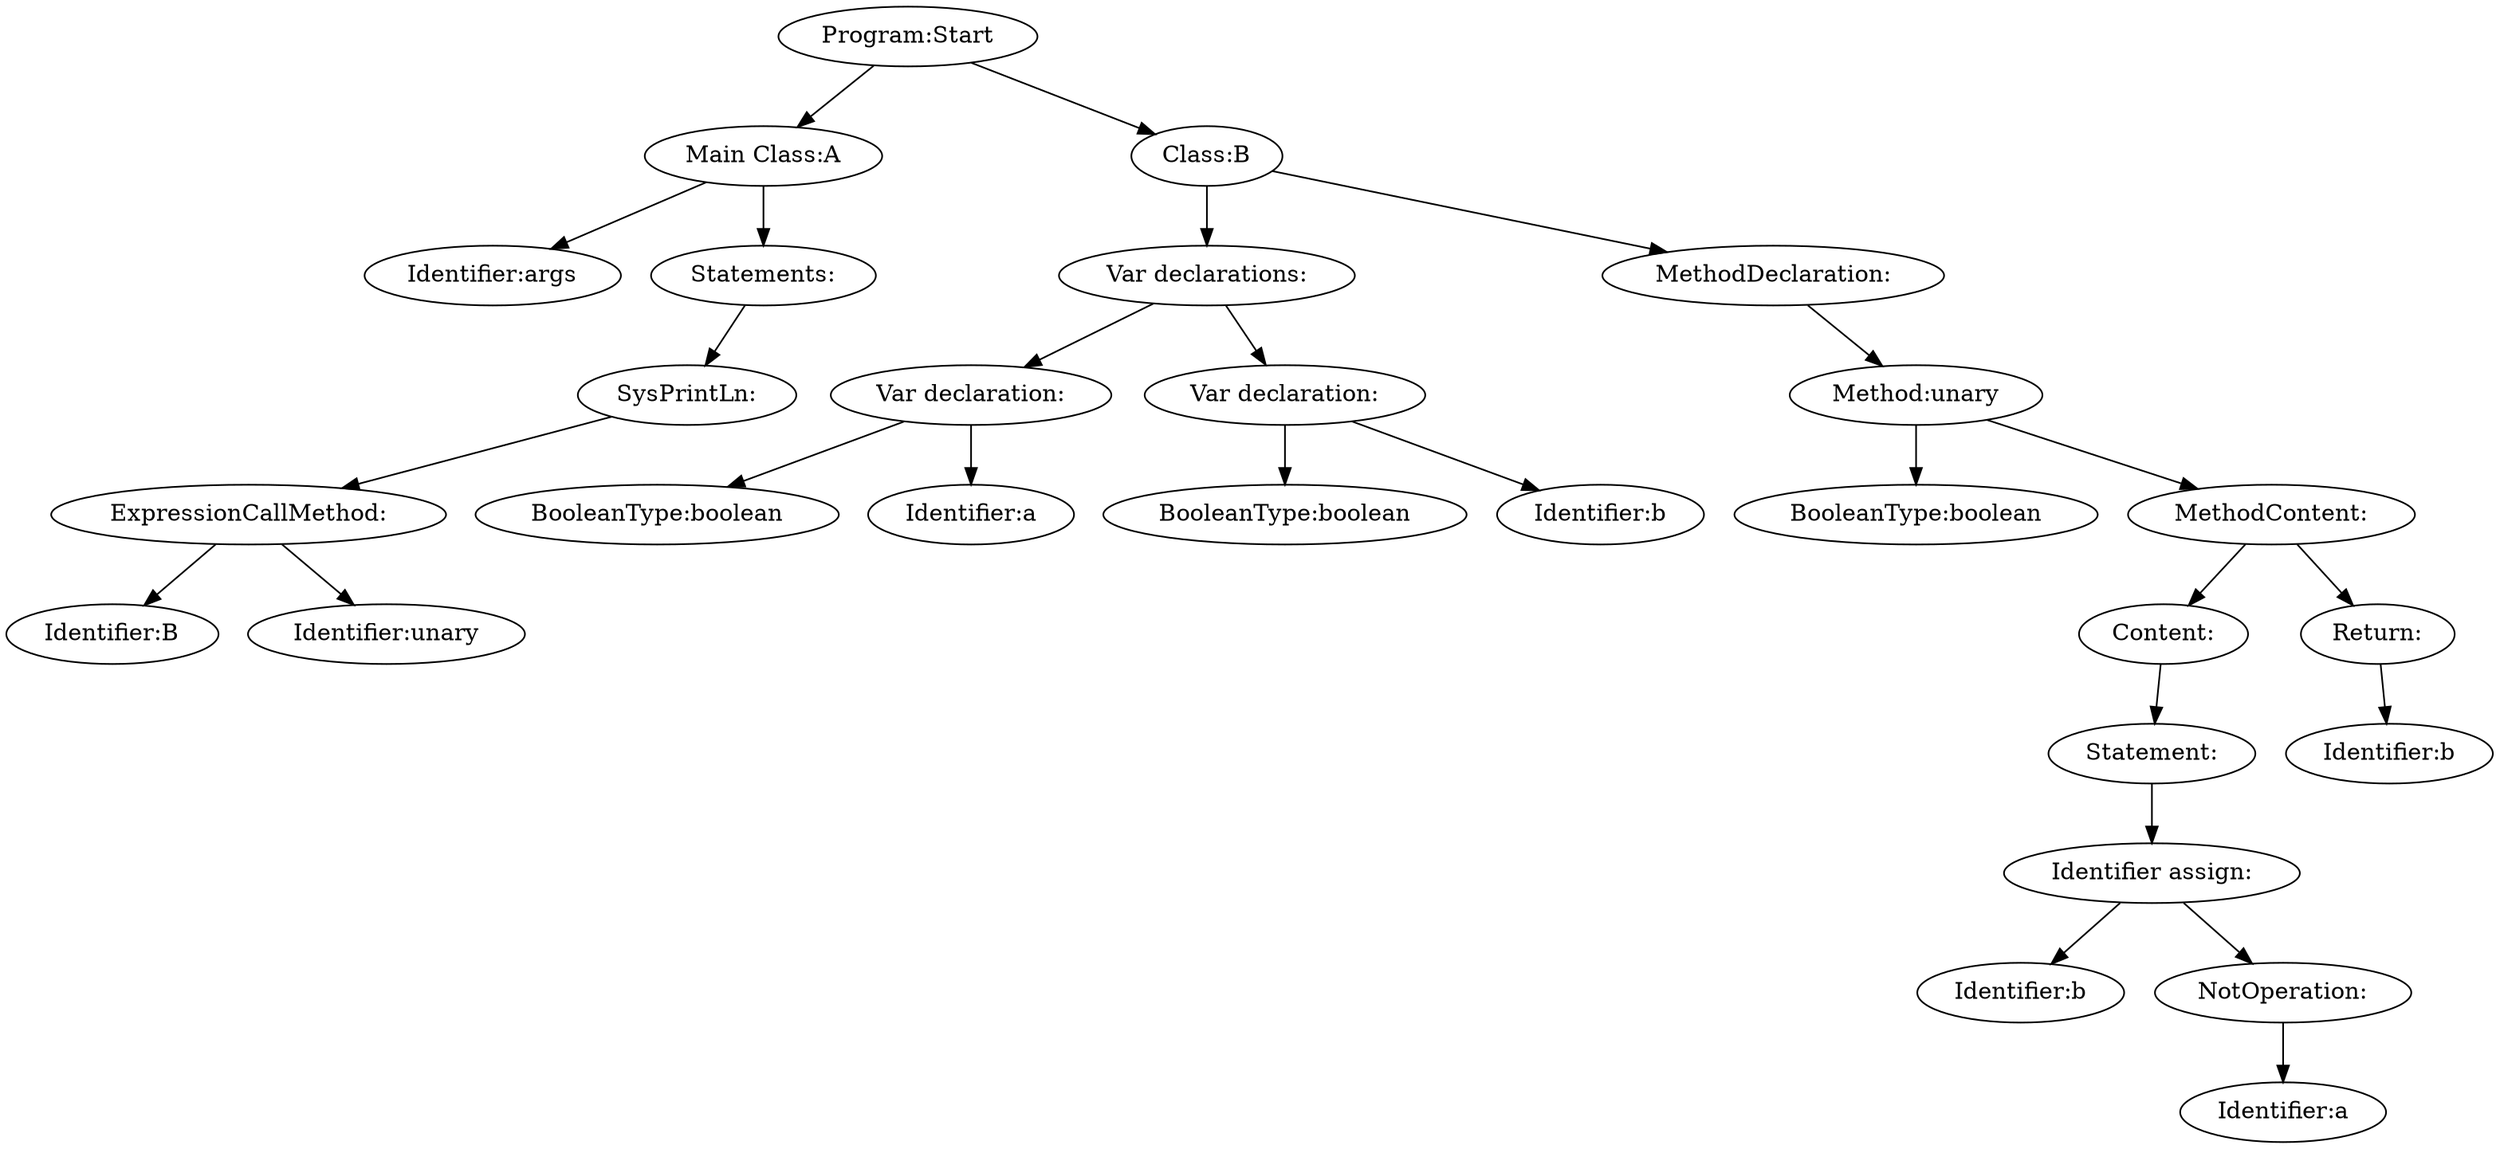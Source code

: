 digraph {
n0 [label="Program:Start"];
n1 [label="Main Class:A"];
n2 [label="Identifier:args"];
n1 -> n2
n3 [label="Statements:"];
n4 [label="SysPrintLn:"];
n5 [label="ExpressionCallMethod:"];
n6 [label="Identifier:B"];
n5 -> n6
n7 [label="Identifier:unary"];
n5 -> n7
n4 -> n5
n3 -> n4
n1 -> n3
n0 -> n1
n8 [label="Class:B"];
n9 [label="Var declarations:"];
n10 [label="Var declaration:"];
n11 [label="BooleanType:boolean"];
n10 -> n11
n12 [label="Identifier:a"];
n10 -> n12
n9 -> n10
n13 [label="Var declaration:"];
n14 [label="BooleanType:boolean"];
n13 -> n14
n15 [label="Identifier:b"];
n13 -> n15
n9 -> n13
n8 -> n9
n16 [label="MethodDeclaration:"];
n17 [label="Method:unary"];
n18 [label="BooleanType:boolean"];
n17 -> n18
n19 [label="MethodContent:"];
n20 [label="Content:"];
n21 [label="Statement:"];
n22 [label="Identifier assign:"];
n23 [label="Identifier:b"];
n22 -> n23
n24 [label="NotOperation:"];
n25 [label="Identifier:a"];
n24 -> n25
n22 -> n24
n21 -> n22
n20 -> n21
n19 -> n20
n26 [label="Return:"];
n27 [label="Identifier:b"];
n26 -> n27
n19 -> n26
n17 -> n19
n16 -> n17
n8 -> n16
n0 -> n8
}
